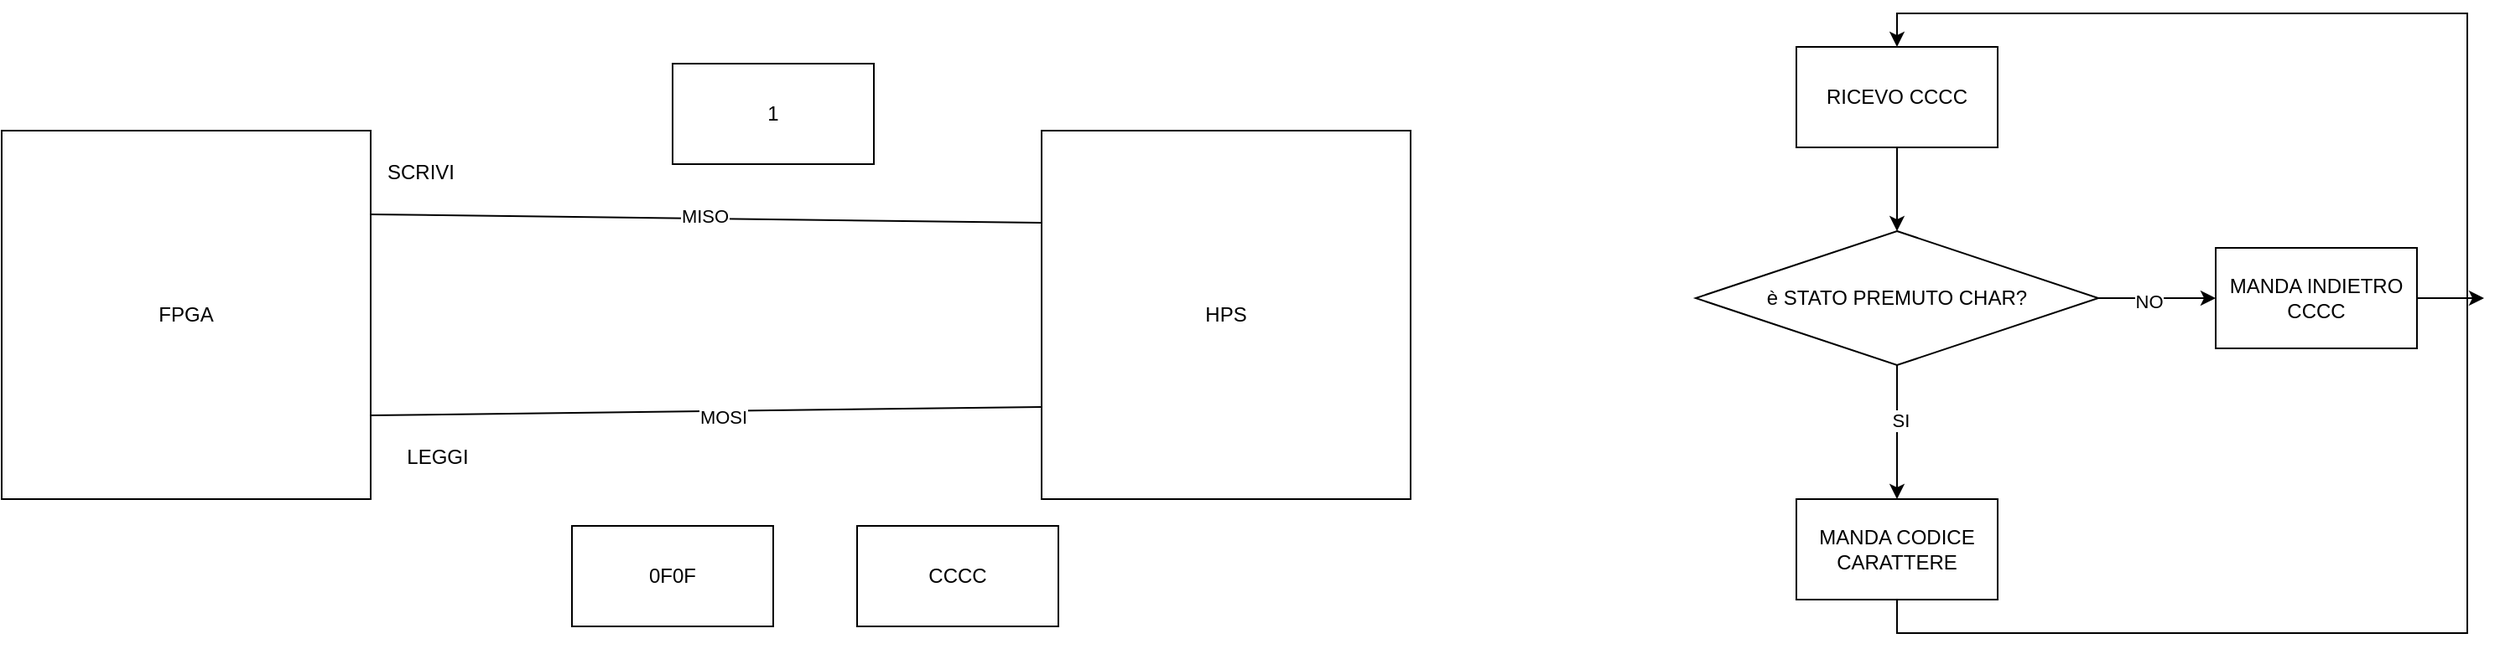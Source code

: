 <mxfile version="26.0.7">
  <diagram name="Pagina-1" id="Sj_bBYHeN6xlA8eLqvo7">
    <mxGraphModel dx="3248" dy="1973" grid="1" gridSize="10" guides="1" tooltips="1" connect="1" arrows="1" fold="1" page="1" pageScale="1" pageWidth="827" pageHeight="1169" math="0" shadow="0">
      <root>
        <mxCell id="0" />
        <mxCell id="1" parent="0" />
        <mxCell id="hS2ahAkCgm4XAbICK1G3-5" value="HPS" style="whiteSpace=wrap;html=1;aspect=fixed;" vertex="1" parent="1">
          <mxGeometry x="-1020" y="-880" width="220" height="220" as="geometry" />
        </mxCell>
        <mxCell id="hS2ahAkCgm4XAbICK1G3-4" value="FPGA" style="whiteSpace=wrap;html=1;aspect=fixed;" vertex="1" parent="1">
          <mxGeometry x="-1640" y="-880" width="220" height="220" as="geometry" />
        </mxCell>
        <mxCell id="hS2ahAkCgm4XAbICK1G3-2" value="CCCC" style="rounded=0;whiteSpace=wrap;html=1;" vertex="1" parent="1">
          <mxGeometry x="-1130" y="-644" width="120" height="60" as="geometry" />
        </mxCell>
        <mxCell id="hS2ahAkCgm4XAbICK1G3-3" value="0F0F" style="rounded=0;whiteSpace=wrap;html=1;" vertex="1" parent="1">
          <mxGeometry x="-1300" y="-644" width="120" height="60" as="geometry" />
        </mxCell>
        <mxCell id="hS2ahAkCgm4XAbICK1G3-6" value="" style="endArrow=none;html=1;rounded=0;entryX=0;entryY=0.75;entryDx=0;entryDy=0;" edge="1" parent="1" target="hS2ahAkCgm4XAbICK1G3-5">
          <mxGeometry width="50" height="50" relative="1" as="geometry">
            <mxPoint x="-1420" y="-710" as="sourcePoint" />
            <mxPoint x="-1370" y="-760" as="targetPoint" />
          </mxGeometry>
        </mxCell>
        <mxCell id="hS2ahAkCgm4XAbICK1G3-10" value="MOSI" style="edgeLabel;html=1;align=center;verticalAlign=middle;resizable=0;points=[];" vertex="1" connectable="0" parent="hS2ahAkCgm4XAbICK1G3-6">
          <mxGeometry x="0.05" y="-3" relative="1" as="geometry">
            <mxPoint as="offset" />
          </mxGeometry>
        </mxCell>
        <mxCell id="hS2ahAkCgm4XAbICK1G3-7" value="" style="endArrow=none;html=1;rounded=0;entryX=0;entryY=0.25;entryDx=0;entryDy=0;" edge="1" parent="1" target="hS2ahAkCgm4XAbICK1G3-5">
          <mxGeometry width="50" height="50" relative="1" as="geometry">
            <mxPoint x="-1420" y="-830" as="sourcePoint" />
            <mxPoint x="-1370" y="-880" as="targetPoint" />
          </mxGeometry>
        </mxCell>
        <mxCell id="hS2ahAkCgm4XAbICK1G3-9" value="MISO" style="edgeLabel;html=1;align=center;verticalAlign=middle;resizable=0;points=[];" vertex="1" connectable="0" parent="hS2ahAkCgm4XAbICK1G3-7">
          <mxGeometry x="-0.005" y="2" relative="1" as="geometry">
            <mxPoint as="offset" />
          </mxGeometry>
        </mxCell>
        <mxCell id="hS2ahAkCgm4XAbICK1G3-11" value="SCRIVI" style="text;html=1;align=center;verticalAlign=middle;whiteSpace=wrap;rounded=0;" vertex="1" parent="1">
          <mxGeometry x="-1420" y="-870" width="60" height="30" as="geometry" />
        </mxCell>
        <mxCell id="hS2ahAkCgm4XAbICK1G3-12" value="LEGGI" style="text;html=1;align=center;verticalAlign=middle;whiteSpace=wrap;rounded=0;" vertex="1" parent="1">
          <mxGeometry x="-1410" y="-700" width="60" height="30" as="geometry" />
        </mxCell>
        <mxCell id="hS2ahAkCgm4XAbICK1G3-21" style="edgeStyle=orthogonalEdgeStyle;rounded=0;orthogonalLoop=1;jettySize=auto;html=1;exitX=0.5;exitY=1;exitDx=0;exitDy=0;entryX=0.5;entryY=0;entryDx=0;entryDy=0;" edge="1" parent="1" source="hS2ahAkCgm4XAbICK1G3-13" target="hS2ahAkCgm4XAbICK1G3-18">
          <mxGeometry relative="1" as="geometry">
            <Array as="points">
              <mxPoint x="-510" y="-710" />
              <mxPoint x="-510" y="-710" />
            </Array>
          </mxGeometry>
        </mxCell>
        <mxCell id="hS2ahAkCgm4XAbICK1G3-22" value="SI" style="edgeLabel;html=1;align=center;verticalAlign=middle;resizable=0;points=[];" vertex="1" connectable="0" parent="hS2ahAkCgm4XAbICK1G3-21">
          <mxGeometry x="-0.175" y="2" relative="1" as="geometry">
            <mxPoint as="offset" />
          </mxGeometry>
        </mxCell>
        <mxCell id="hS2ahAkCgm4XAbICK1G3-23" style="edgeStyle=orthogonalEdgeStyle;rounded=0;orthogonalLoop=1;jettySize=auto;html=1;exitX=1;exitY=0.5;exitDx=0;exitDy=0;entryX=0;entryY=0.5;entryDx=0;entryDy=0;" edge="1" parent="1" source="hS2ahAkCgm4XAbICK1G3-13" target="hS2ahAkCgm4XAbICK1G3-20">
          <mxGeometry relative="1" as="geometry">
            <Array as="points">
              <mxPoint x="-360" y="-780" />
              <mxPoint x="-360" y="-780" />
            </Array>
          </mxGeometry>
        </mxCell>
        <mxCell id="hS2ahAkCgm4XAbICK1G3-24" value="NO" style="edgeLabel;html=1;align=center;verticalAlign=middle;resizable=0;points=[];" vertex="1" connectable="0" parent="hS2ahAkCgm4XAbICK1G3-23">
          <mxGeometry x="-0.143" y="-2" relative="1" as="geometry">
            <mxPoint as="offset" />
          </mxGeometry>
        </mxCell>
        <mxCell id="hS2ahAkCgm4XAbICK1G3-13" value="è STATO PREMUTO CHAR?" style="rhombus;whiteSpace=wrap;html=1;" vertex="1" parent="1">
          <mxGeometry x="-630" y="-820" width="240" height="80" as="geometry" />
        </mxCell>
        <mxCell id="hS2ahAkCgm4XAbICK1G3-25" style="edgeStyle=orthogonalEdgeStyle;rounded=0;orthogonalLoop=1;jettySize=auto;html=1;entryX=0.5;entryY=0;entryDx=0;entryDy=0;" edge="1" parent="1" source="hS2ahAkCgm4XAbICK1G3-14" target="hS2ahAkCgm4XAbICK1G3-13">
          <mxGeometry relative="1" as="geometry" />
        </mxCell>
        <mxCell id="hS2ahAkCgm4XAbICK1G3-14" value="RICEVO CCCC" style="rounded=0;whiteSpace=wrap;html=1;" vertex="1" parent="1">
          <mxGeometry x="-570" y="-930" width="120" height="60" as="geometry" />
        </mxCell>
        <mxCell id="hS2ahAkCgm4XAbICK1G3-26" style="edgeStyle=orthogonalEdgeStyle;rounded=0;orthogonalLoop=1;jettySize=auto;html=1;exitX=0.5;exitY=1;exitDx=0;exitDy=0;entryX=0.5;entryY=0;entryDx=0;entryDy=0;" edge="1" parent="1" source="hS2ahAkCgm4XAbICK1G3-18" target="hS2ahAkCgm4XAbICK1G3-14">
          <mxGeometry relative="1" as="geometry">
            <Array as="points">
              <mxPoint x="-510" y="-580" />
              <mxPoint x="-170" y="-580" />
              <mxPoint x="-170" y="-950" />
              <mxPoint x="-510" y="-950" />
            </Array>
          </mxGeometry>
        </mxCell>
        <mxCell id="hS2ahAkCgm4XAbICK1G3-18" value="MANDA CODICE CARATTERE" style="rounded=0;whiteSpace=wrap;html=1;" vertex="1" parent="1">
          <mxGeometry x="-570" y="-660" width="120" height="60" as="geometry" />
        </mxCell>
        <mxCell id="hS2ahAkCgm4XAbICK1G3-19" value="1" style="rounded=0;whiteSpace=wrap;html=1;" vertex="1" parent="1">
          <mxGeometry x="-1240" y="-920" width="120" height="60" as="geometry" />
        </mxCell>
        <mxCell id="hS2ahAkCgm4XAbICK1G3-27" style="edgeStyle=orthogonalEdgeStyle;rounded=0;orthogonalLoop=1;jettySize=auto;html=1;" edge="1" parent="1" source="hS2ahAkCgm4XAbICK1G3-20">
          <mxGeometry relative="1" as="geometry">
            <mxPoint x="-160" y="-780" as="targetPoint" />
          </mxGeometry>
        </mxCell>
        <mxCell id="hS2ahAkCgm4XAbICK1G3-20" value="MANDA INDIETRO&lt;div&gt;CCCC&lt;/div&gt;" style="rounded=0;whiteSpace=wrap;html=1;" vertex="1" parent="1">
          <mxGeometry x="-320" y="-810" width="120" height="60" as="geometry" />
        </mxCell>
      </root>
    </mxGraphModel>
  </diagram>
</mxfile>
